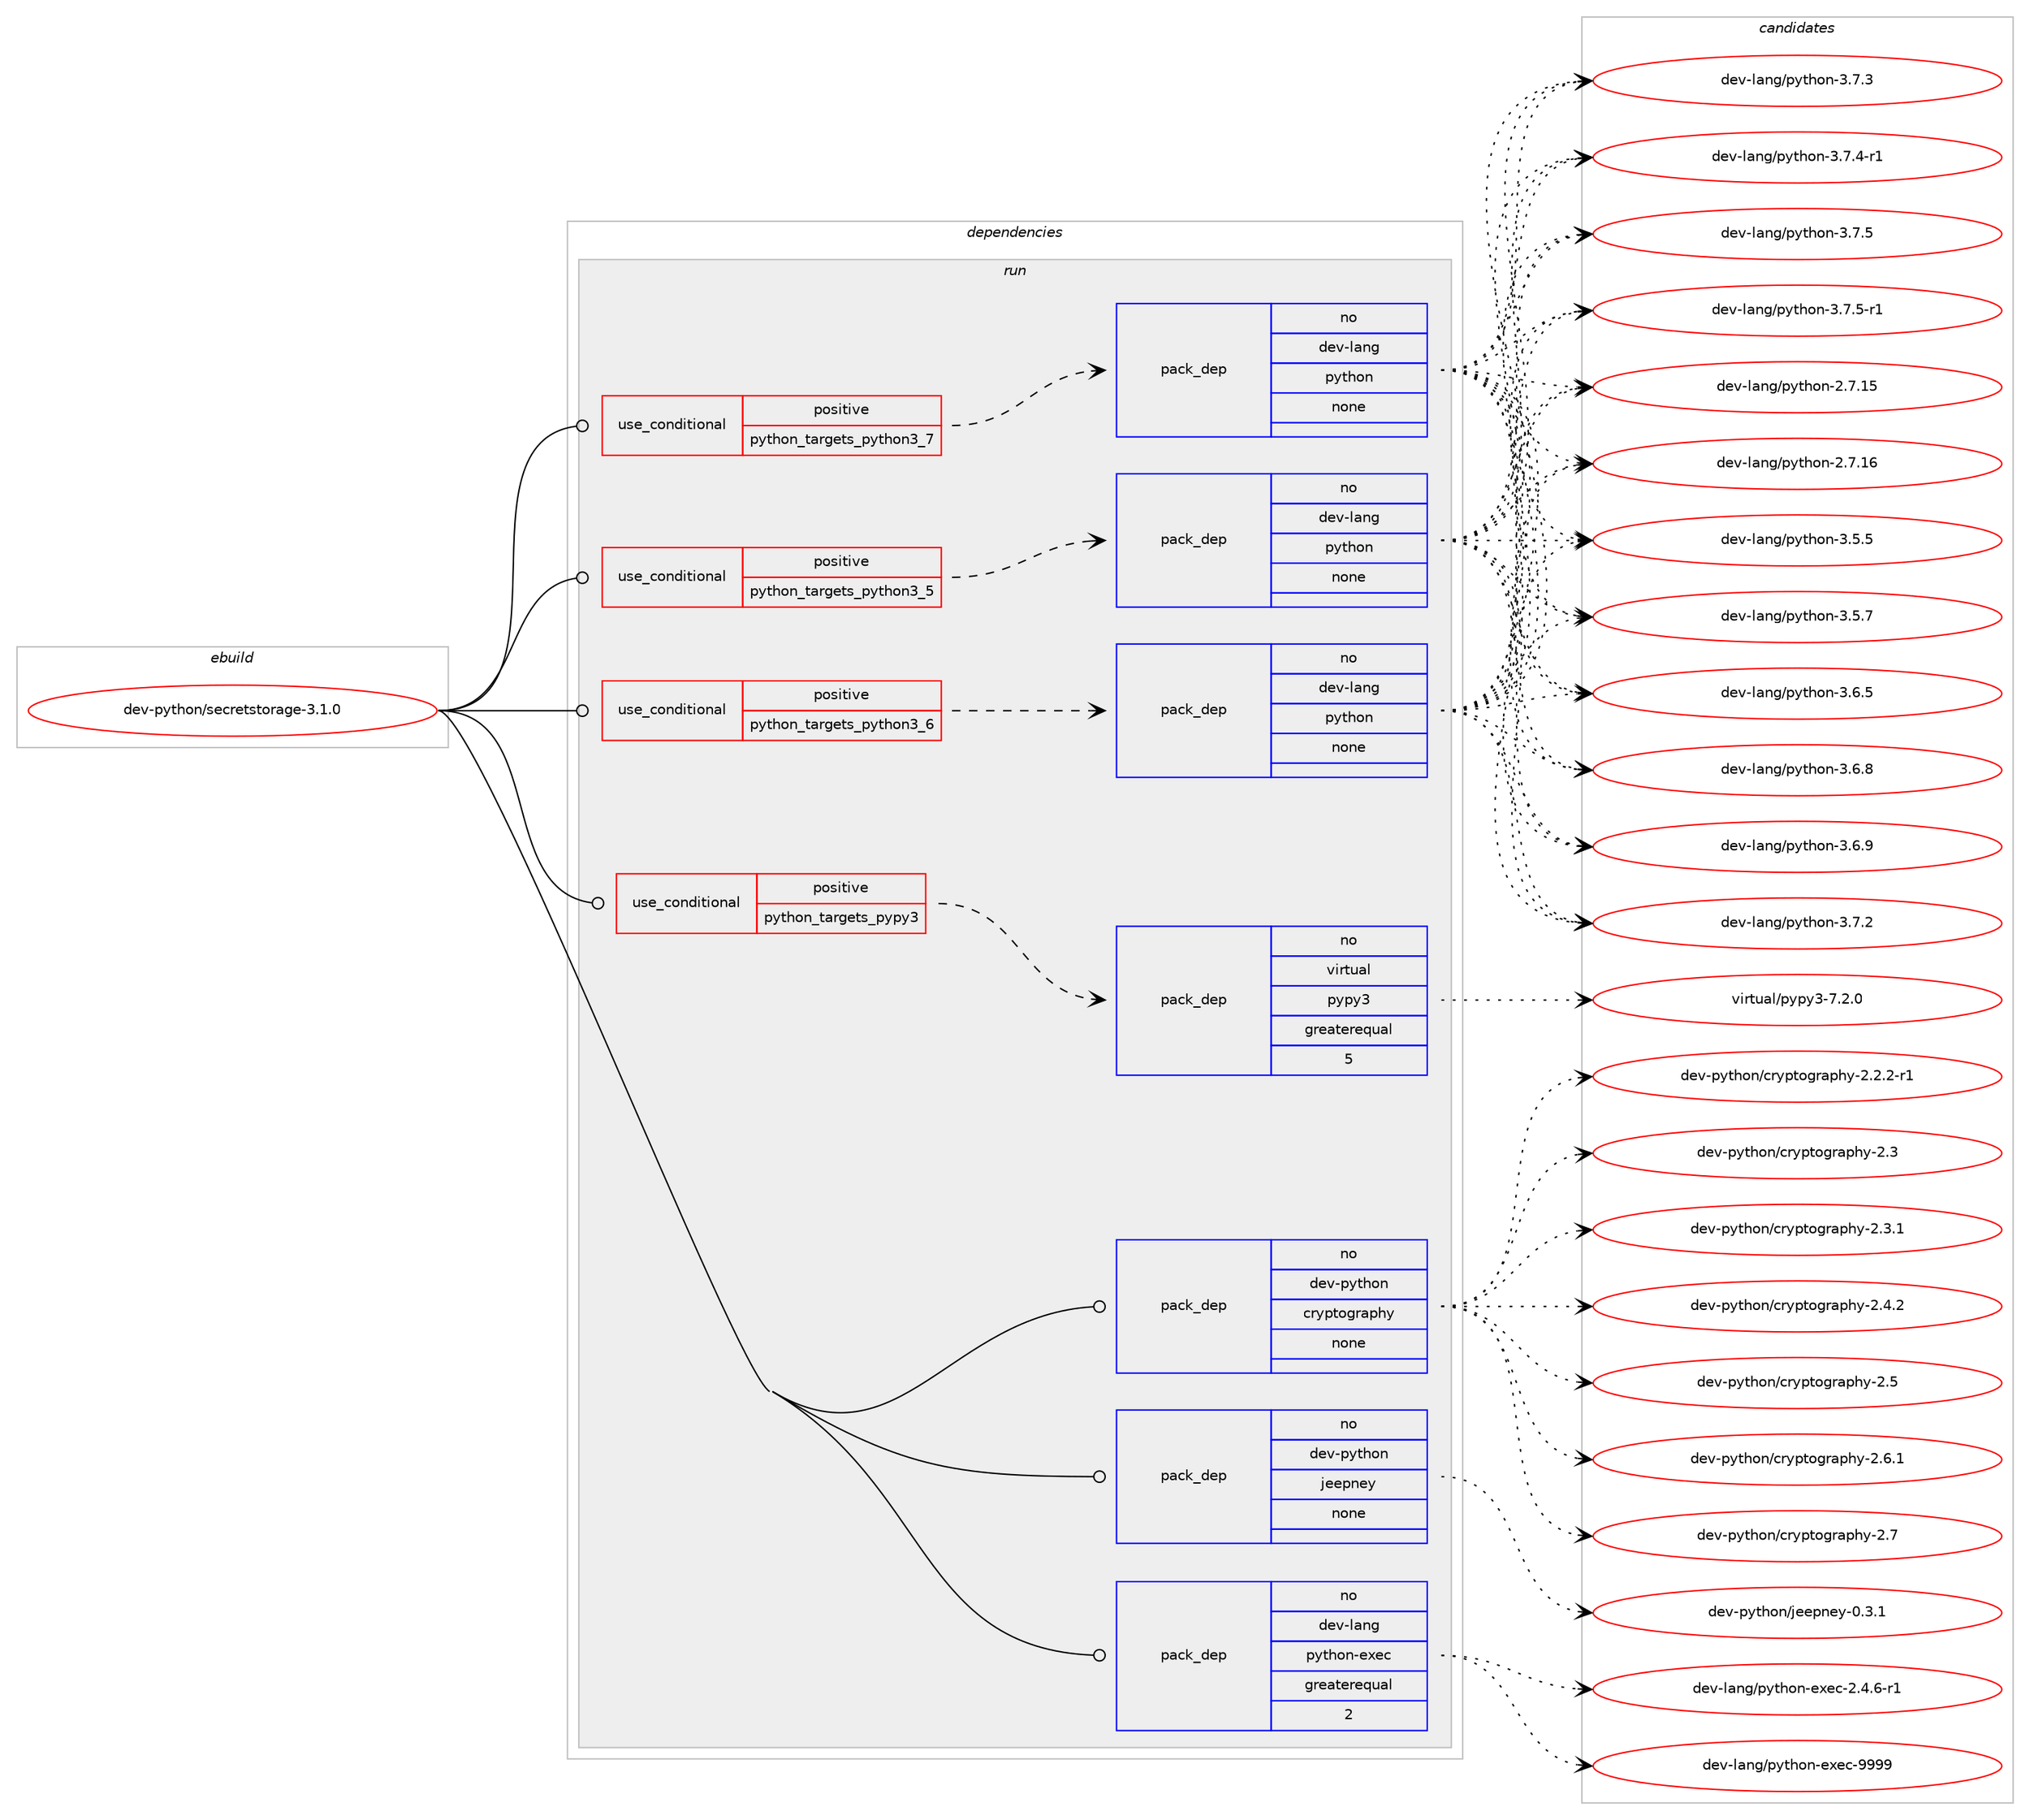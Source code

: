 digraph prolog {

# *************
# Graph options
# *************

newrank=true;
concentrate=true;
compound=true;
graph [rankdir=LR,fontname=Helvetica,fontsize=10,ranksep=1.5];#, ranksep=2.5, nodesep=0.2];
edge  [arrowhead=vee];
node  [fontname=Helvetica,fontsize=10];

# **********
# The ebuild
# **********

subgraph cluster_leftcol {
color=gray;
rank=same;
label=<<i>ebuild</i>>;
id [label="dev-python/secretstorage-3.1.0", color=red, width=4, href="../dev-python/secretstorage-3.1.0.svg"];
}

# ****************
# The dependencies
# ****************

subgraph cluster_midcol {
color=gray;
label=<<i>dependencies</i>>;
subgraph cluster_compile {
fillcolor="#eeeeee";
style=filled;
label=<<i>compile</i>>;
}
subgraph cluster_compileandrun {
fillcolor="#eeeeee";
style=filled;
label=<<i>compile and run</i>>;
}
subgraph cluster_run {
fillcolor="#eeeeee";
style=filled;
label=<<i>run</i>>;
subgraph cond149100 {
dependency636548 [label=<<TABLE BORDER="0" CELLBORDER="1" CELLSPACING="0" CELLPADDING="4"><TR><TD ROWSPAN="3" CELLPADDING="10">use_conditional</TD></TR><TR><TD>positive</TD></TR><TR><TD>python_targets_pypy3</TD></TR></TABLE>>, shape=none, color=red];
subgraph pack475567 {
dependency636549 [label=<<TABLE BORDER="0" CELLBORDER="1" CELLSPACING="0" CELLPADDING="4" WIDTH="220"><TR><TD ROWSPAN="6" CELLPADDING="30">pack_dep</TD></TR><TR><TD WIDTH="110">no</TD></TR><TR><TD>virtual</TD></TR><TR><TD>pypy3</TD></TR><TR><TD>greaterequal</TD></TR><TR><TD>5</TD></TR></TABLE>>, shape=none, color=blue];
}
dependency636548:e -> dependency636549:w [weight=20,style="dashed",arrowhead="vee"];
}
id:e -> dependency636548:w [weight=20,style="solid",arrowhead="odot"];
subgraph cond149101 {
dependency636550 [label=<<TABLE BORDER="0" CELLBORDER="1" CELLSPACING="0" CELLPADDING="4"><TR><TD ROWSPAN="3" CELLPADDING="10">use_conditional</TD></TR><TR><TD>positive</TD></TR><TR><TD>python_targets_python3_5</TD></TR></TABLE>>, shape=none, color=red];
subgraph pack475568 {
dependency636551 [label=<<TABLE BORDER="0" CELLBORDER="1" CELLSPACING="0" CELLPADDING="4" WIDTH="220"><TR><TD ROWSPAN="6" CELLPADDING="30">pack_dep</TD></TR><TR><TD WIDTH="110">no</TD></TR><TR><TD>dev-lang</TD></TR><TR><TD>python</TD></TR><TR><TD>none</TD></TR><TR><TD></TD></TR></TABLE>>, shape=none, color=blue];
}
dependency636550:e -> dependency636551:w [weight=20,style="dashed",arrowhead="vee"];
}
id:e -> dependency636550:w [weight=20,style="solid",arrowhead="odot"];
subgraph cond149102 {
dependency636552 [label=<<TABLE BORDER="0" CELLBORDER="1" CELLSPACING="0" CELLPADDING="4"><TR><TD ROWSPAN="3" CELLPADDING="10">use_conditional</TD></TR><TR><TD>positive</TD></TR><TR><TD>python_targets_python3_6</TD></TR></TABLE>>, shape=none, color=red];
subgraph pack475569 {
dependency636553 [label=<<TABLE BORDER="0" CELLBORDER="1" CELLSPACING="0" CELLPADDING="4" WIDTH="220"><TR><TD ROWSPAN="6" CELLPADDING="30">pack_dep</TD></TR><TR><TD WIDTH="110">no</TD></TR><TR><TD>dev-lang</TD></TR><TR><TD>python</TD></TR><TR><TD>none</TD></TR><TR><TD></TD></TR></TABLE>>, shape=none, color=blue];
}
dependency636552:e -> dependency636553:w [weight=20,style="dashed",arrowhead="vee"];
}
id:e -> dependency636552:w [weight=20,style="solid",arrowhead="odot"];
subgraph cond149103 {
dependency636554 [label=<<TABLE BORDER="0" CELLBORDER="1" CELLSPACING="0" CELLPADDING="4"><TR><TD ROWSPAN="3" CELLPADDING="10">use_conditional</TD></TR><TR><TD>positive</TD></TR><TR><TD>python_targets_python3_7</TD></TR></TABLE>>, shape=none, color=red];
subgraph pack475570 {
dependency636555 [label=<<TABLE BORDER="0" CELLBORDER="1" CELLSPACING="0" CELLPADDING="4" WIDTH="220"><TR><TD ROWSPAN="6" CELLPADDING="30">pack_dep</TD></TR><TR><TD WIDTH="110">no</TD></TR><TR><TD>dev-lang</TD></TR><TR><TD>python</TD></TR><TR><TD>none</TD></TR><TR><TD></TD></TR></TABLE>>, shape=none, color=blue];
}
dependency636554:e -> dependency636555:w [weight=20,style="dashed",arrowhead="vee"];
}
id:e -> dependency636554:w [weight=20,style="solid",arrowhead="odot"];
subgraph pack475571 {
dependency636556 [label=<<TABLE BORDER="0" CELLBORDER="1" CELLSPACING="0" CELLPADDING="4" WIDTH="220"><TR><TD ROWSPAN="6" CELLPADDING="30">pack_dep</TD></TR><TR><TD WIDTH="110">no</TD></TR><TR><TD>dev-lang</TD></TR><TR><TD>python-exec</TD></TR><TR><TD>greaterequal</TD></TR><TR><TD>2</TD></TR></TABLE>>, shape=none, color=blue];
}
id:e -> dependency636556:w [weight=20,style="solid",arrowhead="odot"];
subgraph pack475572 {
dependency636557 [label=<<TABLE BORDER="0" CELLBORDER="1" CELLSPACING="0" CELLPADDING="4" WIDTH="220"><TR><TD ROWSPAN="6" CELLPADDING="30">pack_dep</TD></TR><TR><TD WIDTH="110">no</TD></TR><TR><TD>dev-python</TD></TR><TR><TD>cryptography</TD></TR><TR><TD>none</TD></TR><TR><TD></TD></TR></TABLE>>, shape=none, color=blue];
}
id:e -> dependency636557:w [weight=20,style="solid",arrowhead="odot"];
subgraph pack475573 {
dependency636558 [label=<<TABLE BORDER="0" CELLBORDER="1" CELLSPACING="0" CELLPADDING="4" WIDTH="220"><TR><TD ROWSPAN="6" CELLPADDING="30">pack_dep</TD></TR><TR><TD WIDTH="110">no</TD></TR><TR><TD>dev-python</TD></TR><TR><TD>jeepney</TD></TR><TR><TD>none</TD></TR><TR><TD></TD></TR></TABLE>>, shape=none, color=blue];
}
id:e -> dependency636558:w [weight=20,style="solid",arrowhead="odot"];
}
}

# **************
# The candidates
# **************

subgraph cluster_choices {
rank=same;
color=gray;
label=<<i>candidates</i>>;

subgraph choice475567 {
color=black;
nodesep=1;
choice118105114116117971084711212111212151455546504648 [label="virtual/pypy3-7.2.0", color=red, width=4,href="../virtual/pypy3-7.2.0.svg"];
dependency636549:e -> choice118105114116117971084711212111212151455546504648:w [style=dotted,weight="100"];
}
subgraph choice475568 {
color=black;
nodesep=1;
choice10010111845108971101034711212111610411111045504655464953 [label="dev-lang/python-2.7.15", color=red, width=4,href="../dev-lang/python-2.7.15.svg"];
choice10010111845108971101034711212111610411111045504655464954 [label="dev-lang/python-2.7.16", color=red, width=4,href="../dev-lang/python-2.7.16.svg"];
choice100101118451089711010347112121116104111110455146534653 [label="dev-lang/python-3.5.5", color=red, width=4,href="../dev-lang/python-3.5.5.svg"];
choice100101118451089711010347112121116104111110455146534655 [label="dev-lang/python-3.5.7", color=red, width=4,href="../dev-lang/python-3.5.7.svg"];
choice100101118451089711010347112121116104111110455146544653 [label="dev-lang/python-3.6.5", color=red, width=4,href="../dev-lang/python-3.6.5.svg"];
choice100101118451089711010347112121116104111110455146544656 [label="dev-lang/python-3.6.8", color=red, width=4,href="../dev-lang/python-3.6.8.svg"];
choice100101118451089711010347112121116104111110455146544657 [label="dev-lang/python-3.6.9", color=red, width=4,href="../dev-lang/python-3.6.9.svg"];
choice100101118451089711010347112121116104111110455146554650 [label="dev-lang/python-3.7.2", color=red, width=4,href="../dev-lang/python-3.7.2.svg"];
choice100101118451089711010347112121116104111110455146554651 [label="dev-lang/python-3.7.3", color=red, width=4,href="../dev-lang/python-3.7.3.svg"];
choice1001011184510897110103471121211161041111104551465546524511449 [label="dev-lang/python-3.7.4-r1", color=red, width=4,href="../dev-lang/python-3.7.4-r1.svg"];
choice100101118451089711010347112121116104111110455146554653 [label="dev-lang/python-3.7.5", color=red, width=4,href="../dev-lang/python-3.7.5.svg"];
choice1001011184510897110103471121211161041111104551465546534511449 [label="dev-lang/python-3.7.5-r1", color=red, width=4,href="../dev-lang/python-3.7.5-r1.svg"];
dependency636551:e -> choice10010111845108971101034711212111610411111045504655464953:w [style=dotted,weight="100"];
dependency636551:e -> choice10010111845108971101034711212111610411111045504655464954:w [style=dotted,weight="100"];
dependency636551:e -> choice100101118451089711010347112121116104111110455146534653:w [style=dotted,weight="100"];
dependency636551:e -> choice100101118451089711010347112121116104111110455146534655:w [style=dotted,weight="100"];
dependency636551:e -> choice100101118451089711010347112121116104111110455146544653:w [style=dotted,weight="100"];
dependency636551:e -> choice100101118451089711010347112121116104111110455146544656:w [style=dotted,weight="100"];
dependency636551:e -> choice100101118451089711010347112121116104111110455146544657:w [style=dotted,weight="100"];
dependency636551:e -> choice100101118451089711010347112121116104111110455146554650:w [style=dotted,weight="100"];
dependency636551:e -> choice100101118451089711010347112121116104111110455146554651:w [style=dotted,weight="100"];
dependency636551:e -> choice1001011184510897110103471121211161041111104551465546524511449:w [style=dotted,weight="100"];
dependency636551:e -> choice100101118451089711010347112121116104111110455146554653:w [style=dotted,weight="100"];
dependency636551:e -> choice1001011184510897110103471121211161041111104551465546534511449:w [style=dotted,weight="100"];
}
subgraph choice475569 {
color=black;
nodesep=1;
choice10010111845108971101034711212111610411111045504655464953 [label="dev-lang/python-2.7.15", color=red, width=4,href="../dev-lang/python-2.7.15.svg"];
choice10010111845108971101034711212111610411111045504655464954 [label="dev-lang/python-2.7.16", color=red, width=4,href="../dev-lang/python-2.7.16.svg"];
choice100101118451089711010347112121116104111110455146534653 [label="dev-lang/python-3.5.5", color=red, width=4,href="../dev-lang/python-3.5.5.svg"];
choice100101118451089711010347112121116104111110455146534655 [label="dev-lang/python-3.5.7", color=red, width=4,href="../dev-lang/python-3.5.7.svg"];
choice100101118451089711010347112121116104111110455146544653 [label="dev-lang/python-3.6.5", color=red, width=4,href="../dev-lang/python-3.6.5.svg"];
choice100101118451089711010347112121116104111110455146544656 [label="dev-lang/python-3.6.8", color=red, width=4,href="../dev-lang/python-3.6.8.svg"];
choice100101118451089711010347112121116104111110455146544657 [label="dev-lang/python-3.6.9", color=red, width=4,href="../dev-lang/python-3.6.9.svg"];
choice100101118451089711010347112121116104111110455146554650 [label="dev-lang/python-3.7.2", color=red, width=4,href="../dev-lang/python-3.7.2.svg"];
choice100101118451089711010347112121116104111110455146554651 [label="dev-lang/python-3.7.3", color=red, width=4,href="../dev-lang/python-3.7.3.svg"];
choice1001011184510897110103471121211161041111104551465546524511449 [label="dev-lang/python-3.7.4-r1", color=red, width=4,href="../dev-lang/python-3.7.4-r1.svg"];
choice100101118451089711010347112121116104111110455146554653 [label="dev-lang/python-3.7.5", color=red, width=4,href="../dev-lang/python-3.7.5.svg"];
choice1001011184510897110103471121211161041111104551465546534511449 [label="dev-lang/python-3.7.5-r1", color=red, width=4,href="../dev-lang/python-3.7.5-r1.svg"];
dependency636553:e -> choice10010111845108971101034711212111610411111045504655464953:w [style=dotted,weight="100"];
dependency636553:e -> choice10010111845108971101034711212111610411111045504655464954:w [style=dotted,weight="100"];
dependency636553:e -> choice100101118451089711010347112121116104111110455146534653:w [style=dotted,weight="100"];
dependency636553:e -> choice100101118451089711010347112121116104111110455146534655:w [style=dotted,weight="100"];
dependency636553:e -> choice100101118451089711010347112121116104111110455146544653:w [style=dotted,weight="100"];
dependency636553:e -> choice100101118451089711010347112121116104111110455146544656:w [style=dotted,weight="100"];
dependency636553:e -> choice100101118451089711010347112121116104111110455146544657:w [style=dotted,weight="100"];
dependency636553:e -> choice100101118451089711010347112121116104111110455146554650:w [style=dotted,weight="100"];
dependency636553:e -> choice100101118451089711010347112121116104111110455146554651:w [style=dotted,weight="100"];
dependency636553:e -> choice1001011184510897110103471121211161041111104551465546524511449:w [style=dotted,weight="100"];
dependency636553:e -> choice100101118451089711010347112121116104111110455146554653:w [style=dotted,weight="100"];
dependency636553:e -> choice1001011184510897110103471121211161041111104551465546534511449:w [style=dotted,weight="100"];
}
subgraph choice475570 {
color=black;
nodesep=1;
choice10010111845108971101034711212111610411111045504655464953 [label="dev-lang/python-2.7.15", color=red, width=4,href="../dev-lang/python-2.7.15.svg"];
choice10010111845108971101034711212111610411111045504655464954 [label="dev-lang/python-2.7.16", color=red, width=4,href="../dev-lang/python-2.7.16.svg"];
choice100101118451089711010347112121116104111110455146534653 [label="dev-lang/python-3.5.5", color=red, width=4,href="../dev-lang/python-3.5.5.svg"];
choice100101118451089711010347112121116104111110455146534655 [label="dev-lang/python-3.5.7", color=red, width=4,href="../dev-lang/python-3.5.7.svg"];
choice100101118451089711010347112121116104111110455146544653 [label="dev-lang/python-3.6.5", color=red, width=4,href="../dev-lang/python-3.6.5.svg"];
choice100101118451089711010347112121116104111110455146544656 [label="dev-lang/python-3.6.8", color=red, width=4,href="../dev-lang/python-3.6.8.svg"];
choice100101118451089711010347112121116104111110455146544657 [label="dev-lang/python-3.6.9", color=red, width=4,href="../dev-lang/python-3.6.9.svg"];
choice100101118451089711010347112121116104111110455146554650 [label="dev-lang/python-3.7.2", color=red, width=4,href="../dev-lang/python-3.7.2.svg"];
choice100101118451089711010347112121116104111110455146554651 [label="dev-lang/python-3.7.3", color=red, width=4,href="../dev-lang/python-3.7.3.svg"];
choice1001011184510897110103471121211161041111104551465546524511449 [label="dev-lang/python-3.7.4-r1", color=red, width=4,href="../dev-lang/python-3.7.4-r1.svg"];
choice100101118451089711010347112121116104111110455146554653 [label="dev-lang/python-3.7.5", color=red, width=4,href="../dev-lang/python-3.7.5.svg"];
choice1001011184510897110103471121211161041111104551465546534511449 [label="dev-lang/python-3.7.5-r1", color=red, width=4,href="../dev-lang/python-3.7.5-r1.svg"];
dependency636555:e -> choice10010111845108971101034711212111610411111045504655464953:w [style=dotted,weight="100"];
dependency636555:e -> choice10010111845108971101034711212111610411111045504655464954:w [style=dotted,weight="100"];
dependency636555:e -> choice100101118451089711010347112121116104111110455146534653:w [style=dotted,weight="100"];
dependency636555:e -> choice100101118451089711010347112121116104111110455146534655:w [style=dotted,weight="100"];
dependency636555:e -> choice100101118451089711010347112121116104111110455146544653:w [style=dotted,weight="100"];
dependency636555:e -> choice100101118451089711010347112121116104111110455146544656:w [style=dotted,weight="100"];
dependency636555:e -> choice100101118451089711010347112121116104111110455146544657:w [style=dotted,weight="100"];
dependency636555:e -> choice100101118451089711010347112121116104111110455146554650:w [style=dotted,weight="100"];
dependency636555:e -> choice100101118451089711010347112121116104111110455146554651:w [style=dotted,weight="100"];
dependency636555:e -> choice1001011184510897110103471121211161041111104551465546524511449:w [style=dotted,weight="100"];
dependency636555:e -> choice100101118451089711010347112121116104111110455146554653:w [style=dotted,weight="100"];
dependency636555:e -> choice1001011184510897110103471121211161041111104551465546534511449:w [style=dotted,weight="100"];
}
subgraph choice475571 {
color=black;
nodesep=1;
choice10010111845108971101034711212111610411111045101120101994550465246544511449 [label="dev-lang/python-exec-2.4.6-r1", color=red, width=4,href="../dev-lang/python-exec-2.4.6-r1.svg"];
choice10010111845108971101034711212111610411111045101120101994557575757 [label="dev-lang/python-exec-9999", color=red, width=4,href="../dev-lang/python-exec-9999.svg"];
dependency636556:e -> choice10010111845108971101034711212111610411111045101120101994550465246544511449:w [style=dotted,weight="100"];
dependency636556:e -> choice10010111845108971101034711212111610411111045101120101994557575757:w [style=dotted,weight="100"];
}
subgraph choice475572 {
color=black;
nodesep=1;
choice100101118451121211161041111104799114121112116111103114971121041214550465046504511449 [label="dev-python/cryptography-2.2.2-r1", color=red, width=4,href="../dev-python/cryptography-2.2.2-r1.svg"];
choice1001011184511212111610411111047991141211121161111031149711210412145504651 [label="dev-python/cryptography-2.3", color=red, width=4,href="../dev-python/cryptography-2.3.svg"];
choice10010111845112121116104111110479911412111211611110311497112104121455046514649 [label="dev-python/cryptography-2.3.1", color=red, width=4,href="../dev-python/cryptography-2.3.1.svg"];
choice10010111845112121116104111110479911412111211611110311497112104121455046524650 [label="dev-python/cryptography-2.4.2", color=red, width=4,href="../dev-python/cryptography-2.4.2.svg"];
choice1001011184511212111610411111047991141211121161111031149711210412145504653 [label="dev-python/cryptography-2.5", color=red, width=4,href="../dev-python/cryptography-2.5.svg"];
choice10010111845112121116104111110479911412111211611110311497112104121455046544649 [label="dev-python/cryptography-2.6.1", color=red, width=4,href="../dev-python/cryptography-2.6.1.svg"];
choice1001011184511212111610411111047991141211121161111031149711210412145504655 [label="dev-python/cryptography-2.7", color=red, width=4,href="../dev-python/cryptography-2.7.svg"];
dependency636557:e -> choice100101118451121211161041111104799114121112116111103114971121041214550465046504511449:w [style=dotted,weight="100"];
dependency636557:e -> choice1001011184511212111610411111047991141211121161111031149711210412145504651:w [style=dotted,weight="100"];
dependency636557:e -> choice10010111845112121116104111110479911412111211611110311497112104121455046514649:w [style=dotted,weight="100"];
dependency636557:e -> choice10010111845112121116104111110479911412111211611110311497112104121455046524650:w [style=dotted,weight="100"];
dependency636557:e -> choice1001011184511212111610411111047991141211121161111031149711210412145504653:w [style=dotted,weight="100"];
dependency636557:e -> choice10010111845112121116104111110479911412111211611110311497112104121455046544649:w [style=dotted,weight="100"];
dependency636557:e -> choice1001011184511212111610411111047991141211121161111031149711210412145504655:w [style=dotted,weight="100"];
}
subgraph choice475573 {
color=black;
nodesep=1;
choice1001011184511212111610411111047106101101112110101121454846514649 [label="dev-python/jeepney-0.3.1", color=red, width=4,href="../dev-python/jeepney-0.3.1.svg"];
dependency636558:e -> choice1001011184511212111610411111047106101101112110101121454846514649:w [style=dotted,weight="100"];
}
}

}
